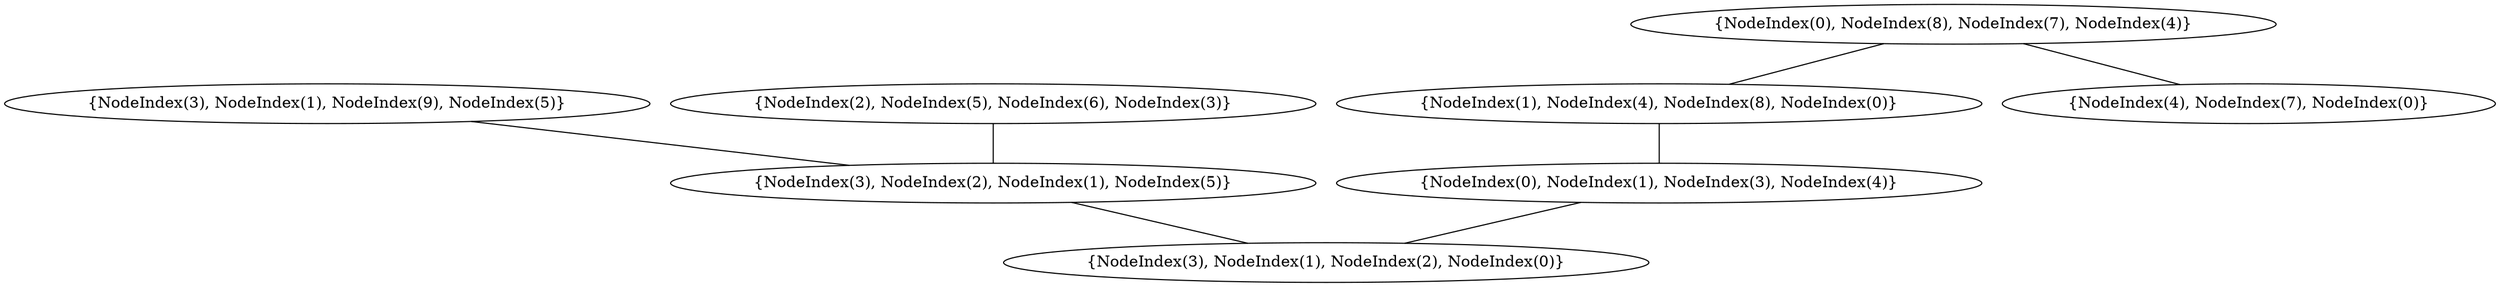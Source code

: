 graph {
    0 [ label = "{NodeIndex(3), NodeIndex(1), NodeIndex(2), NodeIndex(0)}" ]
    1 [ label = "{NodeIndex(3), NodeIndex(2), NodeIndex(1), NodeIndex(5)}" ]
    2 [ label = "{NodeIndex(0), NodeIndex(1), NodeIndex(3), NodeIndex(4)}" ]
    3 [ label = "{NodeIndex(3), NodeIndex(1), NodeIndex(9), NodeIndex(5)}" ]
    4 [ label = "{NodeIndex(1), NodeIndex(4), NodeIndex(8), NodeIndex(0)}" ]
    5 [ label = "{NodeIndex(2), NodeIndex(5), NodeIndex(6), NodeIndex(3)}" ]
    6 [ label = "{NodeIndex(4), NodeIndex(7), NodeIndex(0)}" ]
    7 [ label = "{NodeIndex(0), NodeIndex(8), NodeIndex(7), NodeIndex(4)}" ]
    1 -- 0 [ ]
    5 -- 1 [ ]
    2 -- 0 [ ]
    3 -- 1 [ ]
    7 -- 6 [ ]
    7 -- 4 [ ]
    4 -- 2 [ ]
}
